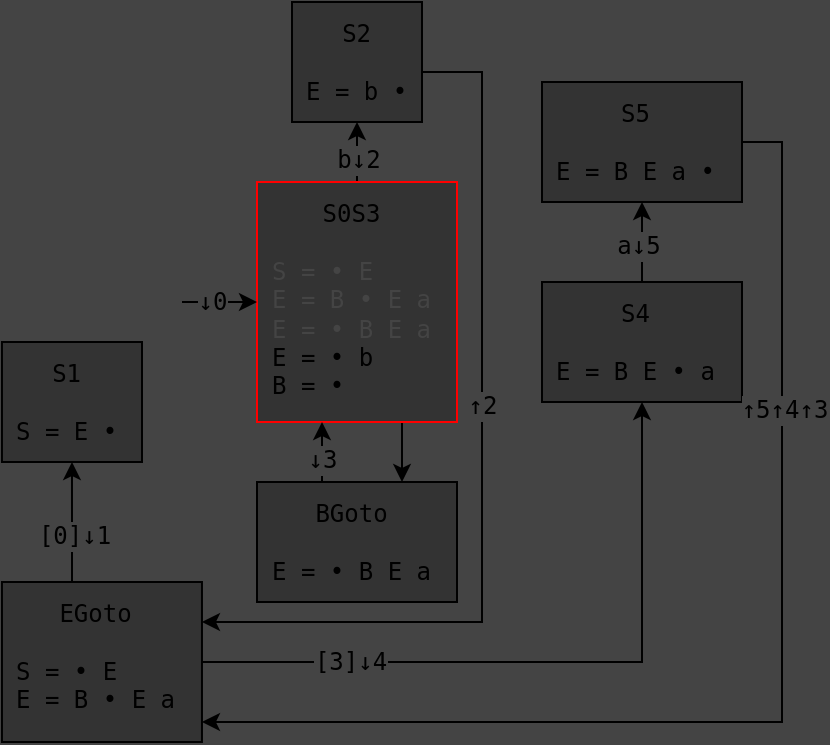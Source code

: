 <mxfile version="25.0.2">
  <diagram name="Page-1" id="PYJ2EbEZMSt3SerLNBYG">
    <mxGraphModel dx="1199" dy="1237" grid="1" gridSize="10" guides="1" tooltips="1" connect="1" arrows="1" fold="1" page="1" pageScale="1" pageWidth="827" pageHeight="1169" background="#444444" math="0" shadow="0">
      <root>
        <mxCell id="0" />
        <mxCell id="1" parent="0" />
        <mxCell id="hS7_LjZfpNOxfmpkIFcN-2" value="&lt;div style=&quot;text-align: center;&quot;&gt;S1&lt;/div&gt;&lt;div&gt;&lt;br&gt;&lt;/div&gt;&lt;div&gt;S = E&amp;nbsp;&lt;span style=&quot;background-color: initial;&quot;&gt;•&lt;/span&gt;&lt;/div&gt;" style="rounded=0;whiteSpace=wrap;html=1;fontFamily=monospace;align=left;spacing=7;verticalAlign=top;spacingTop=-3;fillColor=#333333;" parent="1" vertex="1">
          <mxGeometry x="49.98" y="190" width="70.02" height="60" as="geometry" />
        </mxCell>
        <mxCell id="EPCguHQGDJSj1TCdt3i3-15" style="edgeStyle=orthogonalEdgeStyle;rounded=0;orthogonalLoop=1;jettySize=auto;html=1;fontFamily=monospace;fontSize=12;fontColor=default;labelBackgroundColor=#444444;resizable=0;" parent="1" source="hS7_LjZfpNOxfmpkIFcN-4" target="EPCguHQGDJSj1TCdt3i3-12" edge="1">
          <mxGeometry relative="1" as="geometry">
            <Array as="points">
              <mxPoint x="290" y="55" />
              <mxPoint x="290" y="330" />
            </Array>
          </mxGeometry>
        </mxCell>
        <mxCell id="EPCguHQGDJSj1TCdt3i3-29" value="↑2" style="edgeLabel;html=1;align=center;verticalAlign=middle;resizable=0;points=[];rounded=0;strokeColor=default;spacing=10;fontFamily=monospace;fontSize=12;fontColor=default;labelBackgroundColor=#444444;fillColor=default;gradientColor=none;" parent="EPCguHQGDJSj1TCdt3i3-15" vertex="1" connectable="0">
          <mxGeometry x="-0.114" relative="1" as="geometry">
            <mxPoint as="offset" />
          </mxGeometry>
        </mxCell>
        <mxCell id="hS7_LjZfpNOxfmpkIFcN-4" value="&lt;div style=&quot;text-align: center;&quot;&gt;S2&lt;/div&gt;&lt;div&gt;&lt;br&gt;&lt;/div&gt;&lt;div&gt;E = b •&lt;/div&gt;" style="rounded=0;whiteSpace=wrap;html=1;fontFamily=monospace;align=left;spacing=7;verticalAlign=top;spacingTop=-3;fillColor=#333333;" parent="1" vertex="1">
          <mxGeometry x="195" y="20" width="65" height="60" as="geometry" />
        </mxCell>
        <mxCell id="EPCguHQGDJSj1TCdt3i3-1" style="edgeStyle=orthogonalEdgeStyle;rounded=0;orthogonalLoop=1;jettySize=auto;html=1;fontFamily=monospace;fontSize=12;fontColor=default;labelBackgroundColor=#444444;resizable=0;" parent="1" source="hS7_LjZfpNOxfmpkIFcN-6" target="hS7_LjZfpNOxfmpkIFcN-4" edge="1">
          <mxGeometry relative="1" as="geometry" />
        </mxCell>
        <mxCell id="EPCguHQGDJSj1TCdt3i3-2" value="b↓2" style="edgeLabel;html=1;align=center;verticalAlign=middle;resizable=0;points=[];rounded=0;strokeColor=default;spacing=10;fontFamily=monospace;fontSize=12;fontColor=default;labelBackgroundColor=#444444;fillColor=default;gradientColor=none;" parent="EPCguHQGDJSj1TCdt3i3-1" vertex="1" connectable="0">
          <mxGeometry x="-0.039" y="1" relative="1" as="geometry">
            <mxPoint x="-1" y="5" as="offset" />
          </mxGeometry>
        </mxCell>
        <mxCell id="EPCguHQGDJSj1TCdt3i3-20" style="edgeStyle=orthogonalEdgeStyle;rounded=0;orthogonalLoop=1;jettySize=auto;html=1;fontFamily=monospace;fontSize=12;fontColor=default;labelBackgroundColor=#444444;resizable=0;" parent="1" source="hS7_LjZfpNOxfmpkIFcN-6" target="EPCguHQGDJSj1TCdt3i3-17" edge="1">
          <mxGeometry relative="1" as="geometry">
            <Array as="points">
              <mxPoint x="250" y="250" />
              <mxPoint x="250" y="250" />
            </Array>
          </mxGeometry>
        </mxCell>
        <mxCell id="hS7_LjZfpNOxfmpkIFcN-6" value="&lt;div style=&quot;text-align: center;&quot;&gt;S0S3&lt;/div&gt;&lt;div&gt;&lt;br&gt;&lt;/div&gt;&lt;div&gt;&lt;font color=&quot;#444444&quot;&gt;S = •&amp;nbsp;E&lt;/font&gt;&lt;/div&gt;&lt;div&gt;&lt;font color=&quot;#444444&quot;&gt;E = B&amp;nbsp;&lt;span style=&quot;background-color: initial;&quot;&gt;•&lt;/span&gt;&lt;span style=&quot;background-color: initial;&quot;&gt;&amp;nbsp;E a&lt;/span&gt;&lt;/font&gt;&lt;/div&gt;&lt;div&gt;&lt;font color=&quot;#444444&quot;&gt;E =&lt;span style=&quot;background-color: initial;&quot;&gt;&amp;nbsp;&lt;/span&gt;&lt;span style=&quot;background-color: initial;&quot;&gt;•&lt;/span&gt;&lt;span style=&quot;background-color: initial;&quot;&gt;&amp;nbsp;B&lt;/span&gt;&lt;span style=&quot;background-color: initial;&quot;&gt;&amp;nbsp;E a&lt;/span&gt;&lt;/font&gt;&lt;/div&gt;&lt;div&gt;E =&amp;nbsp;&lt;span style=&quot;background-color: initial;&quot;&gt;•&lt;/span&gt;&lt;span style=&quot;background-color: initial;&quot;&gt;&amp;nbsp;b&lt;/span&gt;&lt;/div&gt;&lt;div&gt;&lt;span style=&quot;background-color: initial;&quot;&gt;B =&amp;nbsp;&lt;/span&gt;&lt;span style=&quot;background-color: initial;&quot;&gt;•&lt;/span&gt;&lt;span style=&quot;background-color: initial;&quot;&gt;&lt;br&gt;&lt;/span&gt;&lt;/div&gt;" style="rounded=0;whiteSpace=wrap;html=1;fontFamily=monospace;align=left;spacing=7;verticalAlign=top;spacingTop=-3;fillColor=#333333;strokeColor=#FF0000;" parent="1" vertex="1">
          <mxGeometry x="177.5" y="110" width="100" height="120" as="geometry" />
        </mxCell>
        <mxCell id="hS7_LjZfpNOxfmpkIFcN-57" value="" style="endArrow=classic;html=1;rounded=0;fontFamily=monospace;fontSize=12;fontColor=default;" parent="1" target="hS7_LjZfpNOxfmpkIFcN-6" edge="1">
          <mxGeometry width="50" height="50" relative="1" as="geometry">
            <mxPoint x="140" y="170" as="sourcePoint" />
            <mxPoint x="49.98" y="75" as="targetPoint" />
          </mxGeometry>
        </mxCell>
        <mxCell id="EPCguHQGDJSj1TCdt3i3-27" value="↓0" style="edgeLabel;html=1;align=center;verticalAlign=middle;resizable=0;points=[];rounded=0;strokeColor=default;spacing=10;fontFamily=monospace;fontSize=12;fontColor=default;labelBackgroundColor=#444444;fillColor=default;gradientColor=none;" parent="hS7_LjZfpNOxfmpkIFcN-57" vertex="1" connectable="0">
          <mxGeometry x="-0.647" relative="1" as="geometry">
            <mxPoint x="8" as="offset" />
          </mxGeometry>
        </mxCell>
        <mxCell id="EPCguHQGDJSj1TCdt3i3-10" style="edgeStyle=orthogonalEdgeStyle;rounded=0;orthogonalLoop=1;jettySize=auto;html=1;fontFamily=monospace;fontSize=12;fontColor=default;labelBackgroundColor=#444444;resizable=0;" parent="1" source="EPCguHQGDJSj1TCdt3i3-4" target="EPCguHQGDJSj1TCdt3i3-9" edge="1">
          <mxGeometry relative="1" as="geometry" />
        </mxCell>
        <mxCell id="EPCguHQGDJSj1TCdt3i3-11" value="a↓5" style="edgeLabel;html=1;align=center;verticalAlign=middle;resizable=0;points=[];rounded=0;strokeColor=default;spacing=10;fontFamily=monospace;fontSize=12;fontColor=default;labelBackgroundColor=#444444;fillColor=default;gradientColor=none;" parent="EPCguHQGDJSj1TCdt3i3-10" vertex="1" connectable="0">
          <mxGeometry x="-0.107" y="2" relative="1" as="geometry">
            <mxPoint as="offset" />
          </mxGeometry>
        </mxCell>
        <mxCell id="EPCguHQGDJSj1TCdt3i3-4" value="&lt;div style=&quot;text-align: center;&quot;&gt;S4&lt;/div&gt;&lt;div&gt;&lt;br&gt;&lt;/div&gt;&lt;div&gt;E = B E • a&lt;/div&gt;" style="rounded=0;whiteSpace=wrap;html=1;fontFamily=monospace;align=left;spacing=7;verticalAlign=top;spacingTop=-3;fillColor=#333333;" parent="1" vertex="1">
          <mxGeometry x="320" y="160" width="100" height="60" as="geometry" />
        </mxCell>
        <mxCell id="EPCguHQGDJSj1TCdt3i3-16" style="edgeStyle=orthogonalEdgeStyle;rounded=0;orthogonalLoop=1;jettySize=auto;html=1;fontFamily=monospace;fontSize=12;fontColor=default;labelBackgroundColor=#444444;resizable=0;" parent="1" source="EPCguHQGDJSj1TCdt3i3-9" target="EPCguHQGDJSj1TCdt3i3-12" edge="1">
          <mxGeometry relative="1" as="geometry">
            <Array as="points">
              <mxPoint x="440" y="90" />
              <mxPoint x="440" y="380" />
            </Array>
          </mxGeometry>
        </mxCell>
        <mxCell id="EPCguHQGDJSj1TCdt3i3-24" value="↑5↑4↑3" style="edgeLabel;html=1;align=center;verticalAlign=middle;resizable=0;points=[];rounded=0;strokeColor=default;spacing=10;fontFamily=monospace;fontSize=12;fontColor=default;labelBackgroundColor=#444444;fillColor=default;gradientColor=none;" parent="EPCguHQGDJSj1TCdt3i3-16" vertex="1" connectable="0">
          <mxGeometry x="-0.487" y="1" relative="1" as="geometry">
            <mxPoint as="offset" />
          </mxGeometry>
        </mxCell>
        <mxCell id="EPCguHQGDJSj1TCdt3i3-9" value="&lt;div style=&quot;text-align: center;&quot;&gt;S5&lt;/div&gt;&lt;div&gt;&lt;br&gt;&lt;/div&gt;&lt;div&gt;E = B E a&lt;span style=&quot;background-color: initial;&quot;&gt;&amp;nbsp;&lt;/span&gt;&lt;span style=&quot;background-color: initial;&quot;&gt;•&lt;/span&gt;&lt;/div&gt;" style="rounded=0;whiteSpace=wrap;html=1;fontFamily=monospace;align=left;spacing=7;verticalAlign=top;spacingTop=-3;fillColor=#333333;" parent="1" vertex="1">
          <mxGeometry x="320" y="60" width="100" height="60" as="geometry" />
        </mxCell>
        <mxCell id="EPCguHQGDJSj1TCdt3i3-13" style="edgeStyle=orthogonalEdgeStyle;rounded=0;orthogonalLoop=1;jettySize=auto;html=1;fontFamily=monospace;fontSize=12;fontColor=default;labelBackgroundColor=#444444;resizable=0;" parent="1" source="EPCguHQGDJSj1TCdt3i3-12" target="EPCguHQGDJSj1TCdt3i3-4" edge="1">
          <mxGeometry relative="1" as="geometry" />
        </mxCell>
        <mxCell id="EPCguHQGDJSj1TCdt3i3-26" value="[3]↓4" style="edgeLabel;html=1;align=center;verticalAlign=middle;resizable=0;points=[];rounded=0;strokeColor=default;spacing=10;fontFamily=monospace;fontSize=12;fontColor=default;labelBackgroundColor=#444444;fillColor=default;gradientColor=none;" parent="EPCguHQGDJSj1TCdt3i3-13" vertex="1" connectable="0">
          <mxGeometry x="-0.58" relative="1" as="geometry">
            <mxPoint as="offset" />
          </mxGeometry>
        </mxCell>
        <mxCell id="EPCguHQGDJSj1TCdt3i3-14" style="edgeStyle=orthogonalEdgeStyle;rounded=0;orthogonalLoop=1;jettySize=auto;html=1;entryX=0.5;entryY=1;entryDx=0;entryDy=0;fontFamily=monospace;fontSize=12;fontColor=default;labelBackgroundColor=#444444;resizable=0;" parent="1" source="EPCguHQGDJSj1TCdt3i3-12" target="hS7_LjZfpNOxfmpkIFcN-2" edge="1">
          <mxGeometry relative="1" as="geometry">
            <Array as="points">
              <mxPoint x="85" y="300" />
              <mxPoint x="85" y="300" />
            </Array>
          </mxGeometry>
        </mxCell>
        <mxCell id="EPCguHQGDJSj1TCdt3i3-25" value="[0]↓1" style="edgeLabel;html=1;align=center;verticalAlign=middle;resizable=0;points=[];rounded=0;strokeColor=default;spacing=10;fontFamily=monospace;fontSize=12;fontColor=default;labelBackgroundColor=#444444;fillColor=default;gradientColor=none;" parent="EPCguHQGDJSj1TCdt3i3-14" vertex="1" connectable="0">
          <mxGeometry x="-0.224" y="-1" relative="1" as="geometry">
            <mxPoint as="offset" />
          </mxGeometry>
        </mxCell>
        <mxCell id="EPCguHQGDJSj1TCdt3i3-12" value="&lt;div style=&quot;text-align: center;&quot;&gt;EGoto&lt;/div&gt;&lt;div&gt;&lt;br&gt;&lt;/div&gt;S = •&amp;nbsp;E&lt;div&gt;E =&amp;nbsp;&lt;span style=&quot;background-color: initial;&quot;&gt;B&amp;nbsp;&lt;/span&gt;&lt;span style=&quot;background-color: initial;&quot;&gt;•&lt;/span&gt;&lt;span style=&quot;background-color: initial;&quot;&gt;&amp;nbsp;&lt;/span&gt;&lt;span style=&quot;background-color: initial;&quot;&gt;E a&lt;/span&gt;&lt;/div&gt;" style="rounded=0;whiteSpace=wrap;html=1;fontFamily=monospace;align=left;spacing=7;verticalAlign=top;spacingTop=-3;fillColor=#333333;" parent="1" vertex="1">
          <mxGeometry x="49.98" y="310" width="100" height="80" as="geometry" />
        </mxCell>
        <mxCell id="EPCguHQGDJSj1TCdt3i3-18" style="edgeStyle=orthogonalEdgeStyle;rounded=0;orthogonalLoop=1;jettySize=auto;html=1;fontFamily=monospace;fontSize=12;fontColor=default;labelBackgroundColor=#444444;resizable=0;" parent="1" source="EPCguHQGDJSj1TCdt3i3-17" target="hS7_LjZfpNOxfmpkIFcN-6" edge="1">
          <mxGeometry relative="1" as="geometry">
            <Array as="points">
              <mxPoint x="210" y="250" />
              <mxPoint x="210" y="250" />
            </Array>
          </mxGeometry>
        </mxCell>
        <mxCell id="EPCguHQGDJSj1TCdt3i3-28" value="↓3" style="edgeLabel;html=1;align=center;verticalAlign=middle;resizable=0;points=[];rounded=0;strokeColor=default;spacing=10;fontFamily=monospace;fontSize=12;fontColor=default;labelBackgroundColor=#444444;fillColor=default;gradientColor=none;" parent="EPCguHQGDJSj1TCdt3i3-18" vertex="1" connectable="0">
          <mxGeometry x="-0.427" y="-1" relative="1" as="geometry">
            <mxPoint x="-1" y="-3" as="offset" />
          </mxGeometry>
        </mxCell>
        <mxCell id="EPCguHQGDJSj1TCdt3i3-17" value="&lt;div style=&quot;text-align: center;&quot;&gt;BGoto&lt;/div&gt;&lt;div&gt;&lt;br&gt;&lt;/div&gt;&lt;div&gt;E =&amp;nbsp;&lt;span style=&quot;background-color: initial;&quot;&gt;•&lt;/span&gt;&lt;span style=&quot;background-color: initial;&quot;&gt;&amp;nbsp;B E a&lt;/span&gt;&lt;/div&gt;" style="rounded=0;whiteSpace=wrap;html=1;fontFamily=monospace;align=left;spacing=7;verticalAlign=top;spacingTop=-3;fillColor=#333333;" parent="1" vertex="1">
          <mxGeometry x="177.5" y="260" width="100" height="60" as="geometry" />
        </mxCell>
      </root>
    </mxGraphModel>
  </diagram>
</mxfile>
